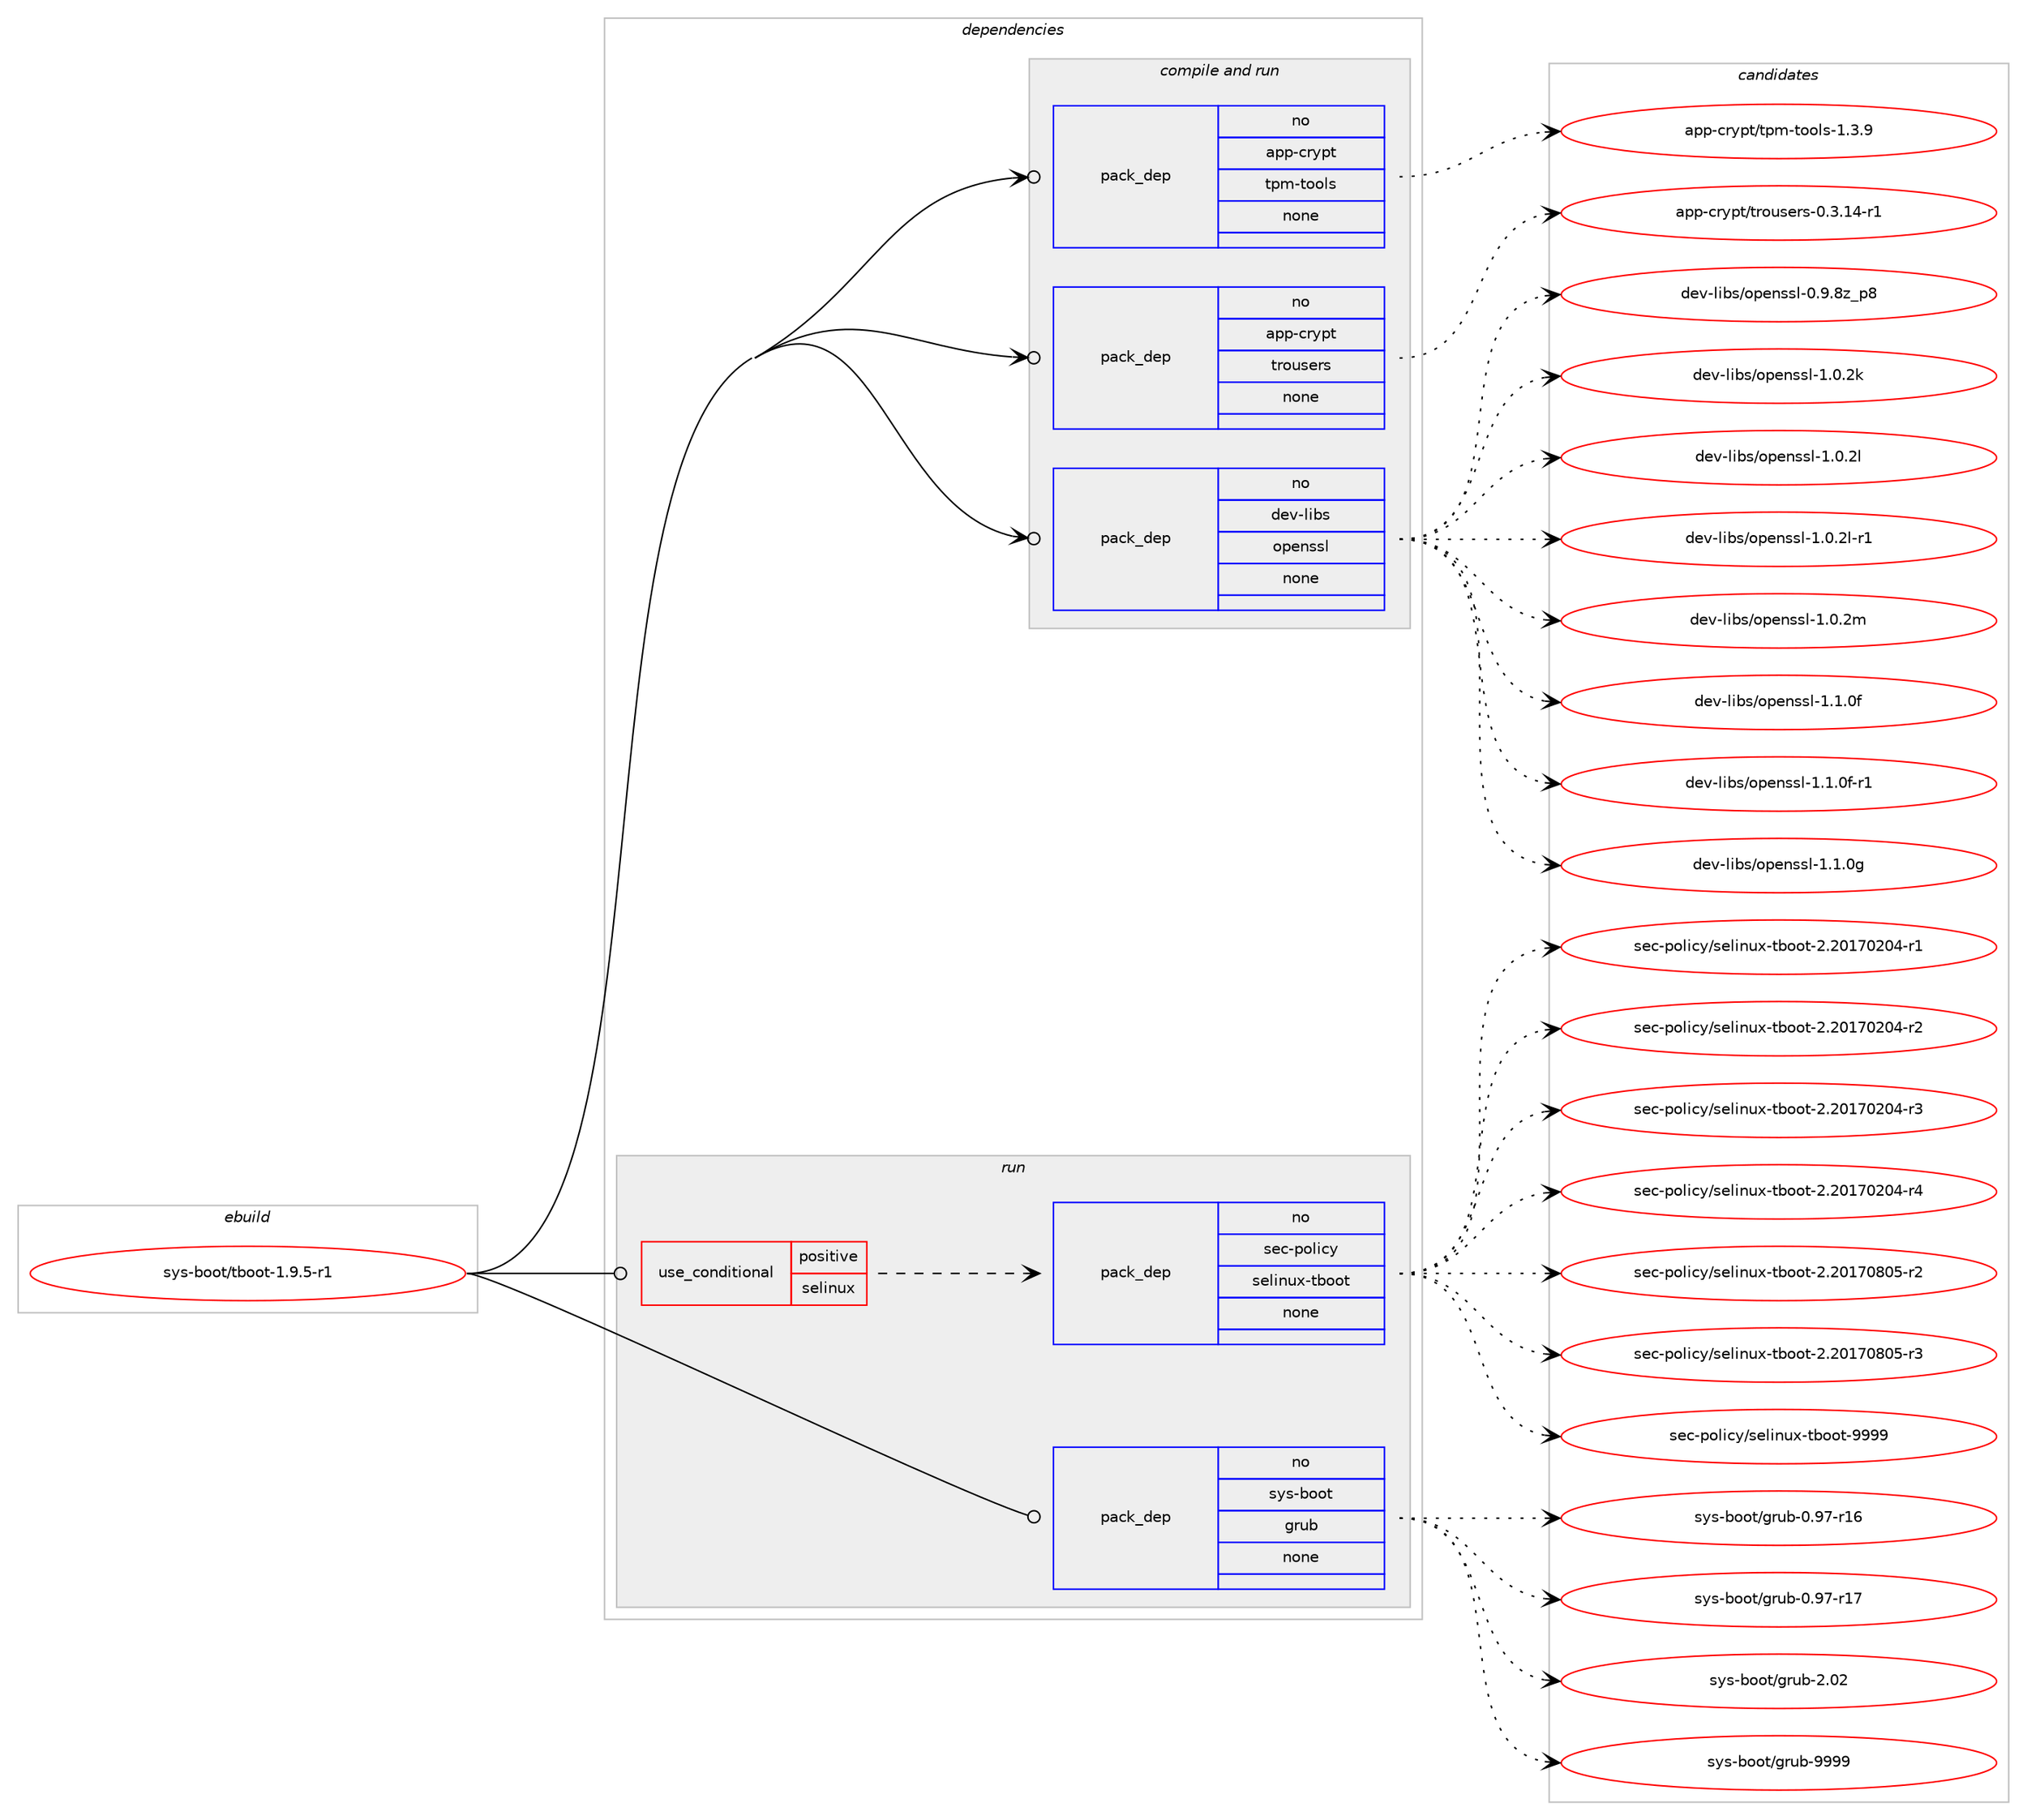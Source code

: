 digraph prolog {

# *************
# Graph options
# *************

newrank=true;
concentrate=true;
compound=true;
graph [rankdir=LR,fontname=Helvetica,fontsize=10,ranksep=1.5];#, ranksep=2.5, nodesep=0.2];
edge  [arrowhead=vee];
node  [fontname=Helvetica,fontsize=10];

# **********
# The ebuild
# **********

subgraph cluster_leftcol {
color=gray;
rank=same;
label=<<i>ebuild</i>>;
id [label="sys-boot/tboot-1.9.5-r1", color=red, width=4, href="../sys-boot/tboot-1.9.5-r1.svg"];
}

# ****************
# The dependencies
# ****************

subgraph cluster_midcol {
color=gray;
label=<<i>dependencies</i>>;
subgraph cluster_compile {
fillcolor="#eeeeee";
style=filled;
label=<<i>compile</i>>;
}
subgraph cluster_compileandrun {
fillcolor="#eeeeee";
style=filled;
label=<<i>compile and run</i>>;
subgraph pack354151 {
dependency477393 [label=<<TABLE BORDER="0" CELLBORDER="1" CELLSPACING="0" CELLPADDING="4" WIDTH="220"><TR><TD ROWSPAN="6" CELLPADDING="30">pack_dep</TD></TR><TR><TD WIDTH="110">no</TD></TR><TR><TD>app-crypt</TD></TR><TR><TD>tpm-tools</TD></TR><TR><TD>none</TD></TR><TR><TD></TD></TR></TABLE>>, shape=none, color=blue];
}
id:e -> dependency477393:w [weight=20,style="solid",arrowhead="odotvee"];
subgraph pack354152 {
dependency477394 [label=<<TABLE BORDER="0" CELLBORDER="1" CELLSPACING="0" CELLPADDING="4" WIDTH="220"><TR><TD ROWSPAN="6" CELLPADDING="30">pack_dep</TD></TR><TR><TD WIDTH="110">no</TD></TR><TR><TD>app-crypt</TD></TR><TR><TD>trousers</TD></TR><TR><TD>none</TD></TR><TR><TD></TD></TR></TABLE>>, shape=none, color=blue];
}
id:e -> dependency477394:w [weight=20,style="solid",arrowhead="odotvee"];
subgraph pack354153 {
dependency477395 [label=<<TABLE BORDER="0" CELLBORDER="1" CELLSPACING="0" CELLPADDING="4" WIDTH="220"><TR><TD ROWSPAN="6" CELLPADDING="30">pack_dep</TD></TR><TR><TD WIDTH="110">no</TD></TR><TR><TD>dev-libs</TD></TR><TR><TD>openssl</TD></TR><TR><TD>none</TD></TR><TR><TD></TD></TR></TABLE>>, shape=none, color=blue];
}
id:e -> dependency477395:w [weight=20,style="solid",arrowhead="odotvee"];
}
subgraph cluster_run {
fillcolor="#eeeeee";
style=filled;
label=<<i>run</i>>;
subgraph cond114912 {
dependency477396 [label=<<TABLE BORDER="0" CELLBORDER="1" CELLSPACING="0" CELLPADDING="4"><TR><TD ROWSPAN="3" CELLPADDING="10">use_conditional</TD></TR><TR><TD>positive</TD></TR><TR><TD>selinux</TD></TR></TABLE>>, shape=none, color=red];
subgraph pack354154 {
dependency477397 [label=<<TABLE BORDER="0" CELLBORDER="1" CELLSPACING="0" CELLPADDING="4" WIDTH="220"><TR><TD ROWSPAN="6" CELLPADDING="30">pack_dep</TD></TR><TR><TD WIDTH="110">no</TD></TR><TR><TD>sec-policy</TD></TR><TR><TD>selinux-tboot</TD></TR><TR><TD>none</TD></TR><TR><TD></TD></TR></TABLE>>, shape=none, color=blue];
}
dependency477396:e -> dependency477397:w [weight=20,style="dashed",arrowhead="vee"];
}
id:e -> dependency477396:w [weight=20,style="solid",arrowhead="odot"];
subgraph pack354155 {
dependency477398 [label=<<TABLE BORDER="0" CELLBORDER="1" CELLSPACING="0" CELLPADDING="4" WIDTH="220"><TR><TD ROWSPAN="6" CELLPADDING="30">pack_dep</TD></TR><TR><TD WIDTH="110">no</TD></TR><TR><TD>sys-boot</TD></TR><TR><TD>grub</TD></TR><TR><TD>none</TD></TR><TR><TD></TD></TR></TABLE>>, shape=none, color=blue];
}
id:e -> dependency477398:w [weight=20,style="solid",arrowhead="odot"];
}
}

# **************
# The candidates
# **************

subgraph cluster_choices {
rank=same;
color=gray;
label=<<i>candidates</i>>;

subgraph choice354151 {
color=black;
nodesep=1;
choice9711211245991141211121164711611210945116111111108115454946514657 [label="app-crypt/tpm-tools-1.3.9", color=red, width=4,href="../app-crypt/tpm-tools-1.3.9.svg"];
dependency477393:e -> choice9711211245991141211121164711611210945116111111108115454946514657:w [style=dotted,weight="100"];
}
subgraph choice354152 {
color=black;
nodesep=1;
choice97112112459911412111211647116114111117115101114115454846514649524511449 [label="app-crypt/trousers-0.3.14-r1", color=red, width=4,href="../app-crypt/trousers-0.3.14-r1.svg"];
dependency477394:e -> choice97112112459911412111211647116114111117115101114115454846514649524511449:w [style=dotted,weight="100"];
}
subgraph choice354153 {
color=black;
nodesep=1;
choice1001011184510810598115471111121011101151151084548465746561229511256 [label="dev-libs/openssl-0.9.8z_p8", color=red, width=4,href="../dev-libs/openssl-0.9.8z_p8.svg"];
choice100101118451081059811547111112101110115115108454946484650107 [label="dev-libs/openssl-1.0.2k", color=red, width=4,href="../dev-libs/openssl-1.0.2k.svg"];
choice100101118451081059811547111112101110115115108454946484650108 [label="dev-libs/openssl-1.0.2l", color=red, width=4,href="../dev-libs/openssl-1.0.2l.svg"];
choice1001011184510810598115471111121011101151151084549464846501084511449 [label="dev-libs/openssl-1.0.2l-r1", color=red, width=4,href="../dev-libs/openssl-1.0.2l-r1.svg"];
choice100101118451081059811547111112101110115115108454946484650109 [label="dev-libs/openssl-1.0.2m", color=red, width=4,href="../dev-libs/openssl-1.0.2m.svg"];
choice100101118451081059811547111112101110115115108454946494648102 [label="dev-libs/openssl-1.1.0f", color=red, width=4,href="../dev-libs/openssl-1.1.0f.svg"];
choice1001011184510810598115471111121011101151151084549464946481024511449 [label="dev-libs/openssl-1.1.0f-r1", color=red, width=4,href="../dev-libs/openssl-1.1.0f-r1.svg"];
choice100101118451081059811547111112101110115115108454946494648103 [label="dev-libs/openssl-1.1.0g", color=red, width=4,href="../dev-libs/openssl-1.1.0g.svg"];
dependency477395:e -> choice1001011184510810598115471111121011101151151084548465746561229511256:w [style=dotted,weight="100"];
dependency477395:e -> choice100101118451081059811547111112101110115115108454946484650107:w [style=dotted,weight="100"];
dependency477395:e -> choice100101118451081059811547111112101110115115108454946484650108:w [style=dotted,weight="100"];
dependency477395:e -> choice1001011184510810598115471111121011101151151084549464846501084511449:w [style=dotted,weight="100"];
dependency477395:e -> choice100101118451081059811547111112101110115115108454946484650109:w [style=dotted,weight="100"];
dependency477395:e -> choice100101118451081059811547111112101110115115108454946494648102:w [style=dotted,weight="100"];
dependency477395:e -> choice1001011184510810598115471111121011101151151084549464946481024511449:w [style=dotted,weight="100"];
dependency477395:e -> choice100101118451081059811547111112101110115115108454946494648103:w [style=dotted,weight="100"];
}
subgraph choice354154 {
color=black;
nodesep=1;
choice11510199451121111081059912147115101108105110117120451169811111111645504650484955485048524511449 [label="sec-policy/selinux-tboot-2.20170204-r1", color=red, width=4,href="../sec-policy/selinux-tboot-2.20170204-r1.svg"];
choice11510199451121111081059912147115101108105110117120451169811111111645504650484955485048524511450 [label="sec-policy/selinux-tboot-2.20170204-r2", color=red, width=4,href="../sec-policy/selinux-tboot-2.20170204-r2.svg"];
choice11510199451121111081059912147115101108105110117120451169811111111645504650484955485048524511451 [label="sec-policy/selinux-tboot-2.20170204-r3", color=red, width=4,href="../sec-policy/selinux-tboot-2.20170204-r3.svg"];
choice11510199451121111081059912147115101108105110117120451169811111111645504650484955485048524511452 [label="sec-policy/selinux-tboot-2.20170204-r4", color=red, width=4,href="../sec-policy/selinux-tboot-2.20170204-r4.svg"];
choice11510199451121111081059912147115101108105110117120451169811111111645504650484955485648534511450 [label="sec-policy/selinux-tboot-2.20170805-r2", color=red, width=4,href="../sec-policy/selinux-tboot-2.20170805-r2.svg"];
choice11510199451121111081059912147115101108105110117120451169811111111645504650484955485648534511451 [label="sec-policy/selinux-tboot-2.20170805-r3", color=red, width=4,href="../sec-policy/selinux-tboot-2.20170805-r3.svg"];
choice1151019945112111108105991214711510110810511011712045116981111111164557575757 [label="sec-policy/selinux-tboot-9999", color=red, width=4,href="../sec-policy/selinux-tboot-9999.svg"];
dependency477397:e -> choice11510199451121111081059912147115101108105110117120451169811111111645504650484955485048524511449:w [style=dotted,weight="100"];
dependency477397:e -> choice11510199451121111081059912147115101108105110117120451169811111111645504650484955485048524511450:w [style=dotted,weight="100"];
dependency477397:e -> choice11510199451121111081059912147115101108105110117120451169811111111645504650484955485048524511451:w [style=dotted,weight="100"];
dependency477397:e -> choice11510199451121111081059912147115101108105110117120451169811111111645504650484955485048524511452:w [style=dotted,weight="100"];
dependency477397:e -> choice11510199451121111081059912147115101108105110117120451169811111111645504650484955485648534511450:w [style=dotted,weight="100"];
dependency477397:e -> choice11510199451121111081059912147115101108105110117120451169811111111645504650484955485648534511451:w [style=dotted,weight="100"];
dependency477397:e -> choice1151019945112111108105991214711510110810511011712045116981111111164557575757:w [style=dotted,weight="100"];
}
subgraph choice354155 {
color=black;
nodesep=1;
choice115121115459811111111647103114117984548465755451144954 [label="sys-boot/grub-0.97-r16", color=red, width=4,href="../sys-boot/grub-0.97-r16.svg"];
choice115121115459811111111647103114117984548465755451144955 [label="sys-boot/grub-0.97-r17", color=red, width=4,href="../sys-boot/grub-0.97-r17.svg"];
choice115121115459811111111647103114117984550464850 [label="sys-boot/grub-2.02", color=red, width=4,href="../sys-boot/grub-2.02.svg"];
choice115121115459811111111647103114117984557575757 [label="sys-boot/grub-9999", color=red, width=4,href="../sys-boot/grub-9999.svg"];
dependency477398:e -> choice115121115459811111111647103114117984548465755451144954:w [style=dotted,weight="100"];
dependency477398:e -> choice115121115459811111111647103114117984548465755451144955:w [style=dotted,weight="100"];
dependency477398:e -> choice115121115459811111111647103114117984550464850:w [style=dotted,weight="100"];
dependency477398:e -> choice115121115459811111111647103114117984557575757:w [style=dotted,weight="100"];
}
}

}
